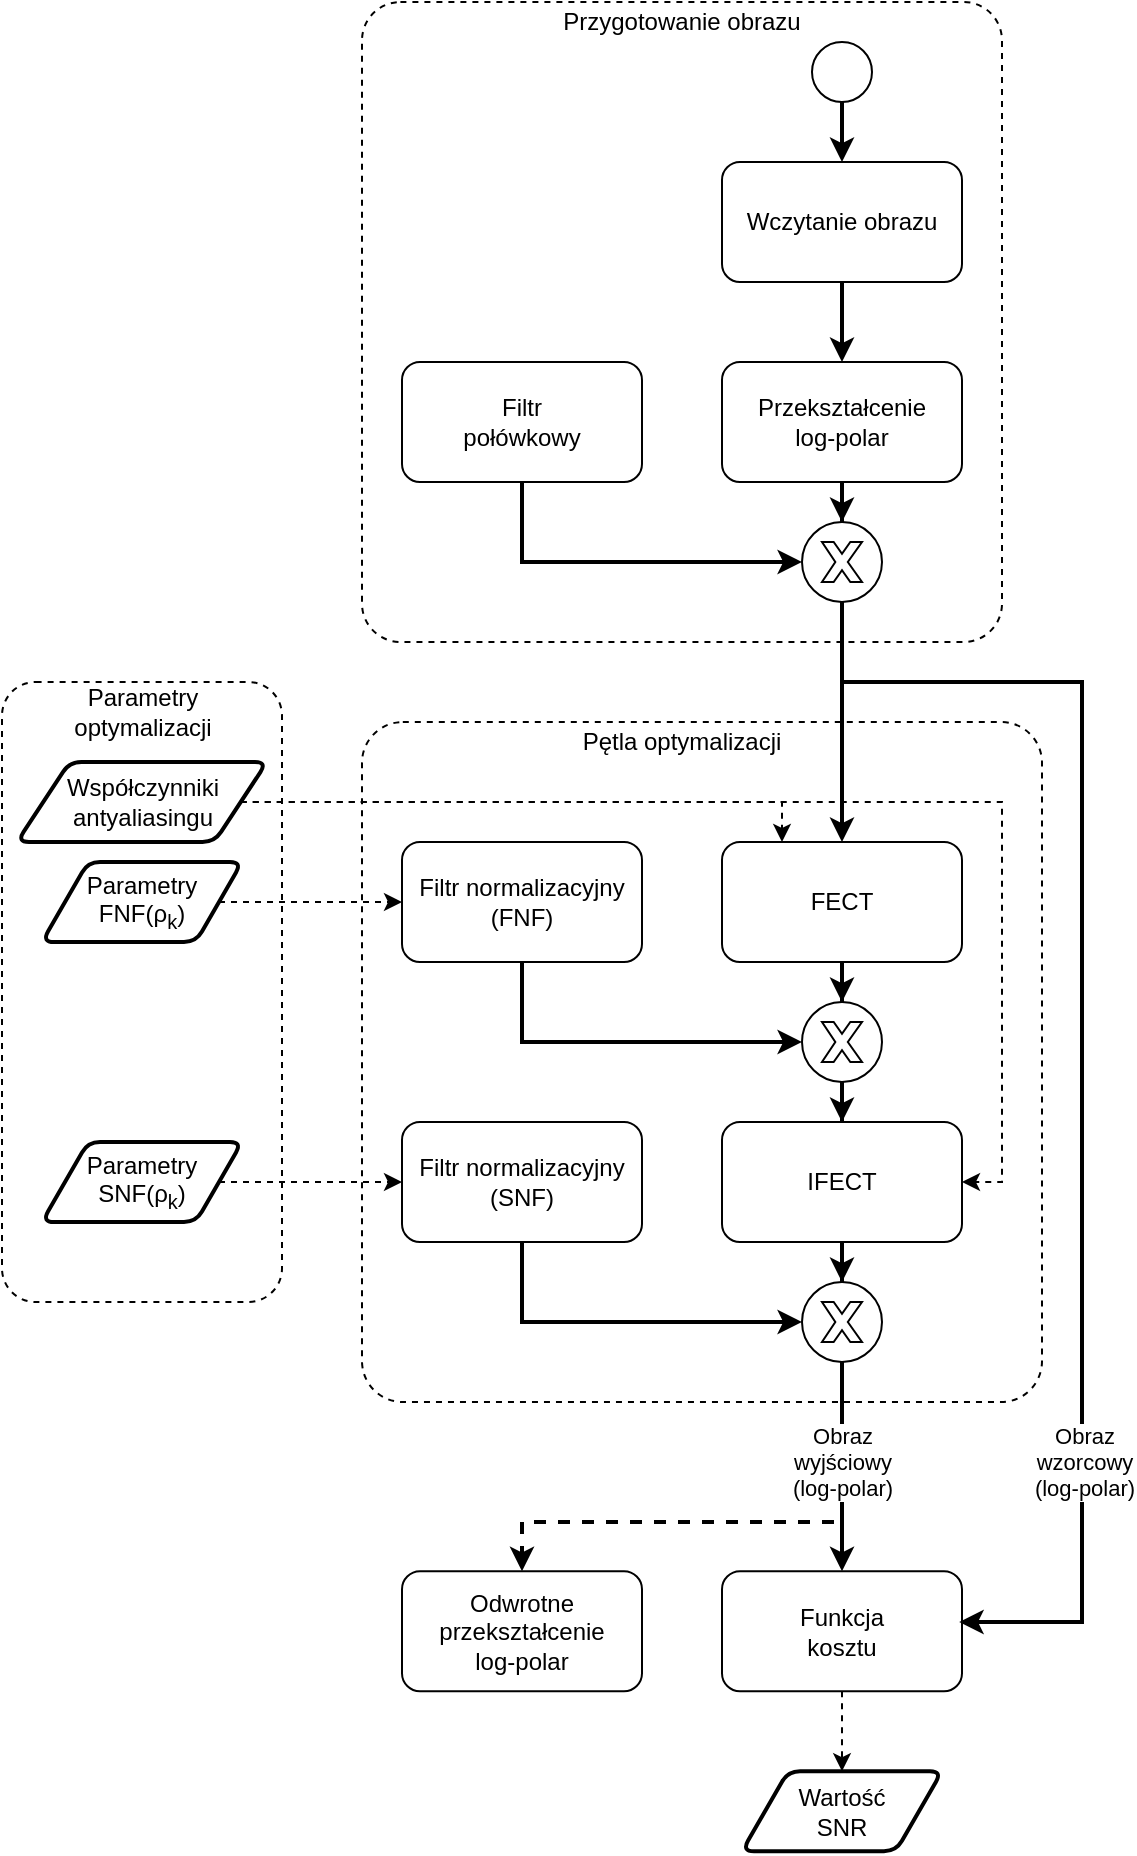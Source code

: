 <mxfile version="24.3.1" type="device">
  <diagram name="Page-1" id="0a-L5Do7z1nqCnthz4lx">
    <mxGraphModel dx="2730" dy="1111" grid="1" gridSize="10" guides="1" tooltips="1" connect="1" arrows="1" fold="1" page="1" pageScale="1" pageWidth="850" pageHeight="1100" math="0" shadow="0">
      <root>
        <mxCell id="0" />
        <mxCell id="1" parent="0" />
        <mxCell id="px43SJOw6-2SM47CAhbG-39" value="" style="rounded=1;whiteSpace=wrap;html=1;fillColor=none;dashed=1;glass=0;arcSize=6;" vertex="1" parent="1">
          <mxGeometry x="20" y="360" width="340" height="340" as="geometry" />
        </mxCell>
        <mxCell id="px43SJOw6-2SM47CAhbG-46" value="" style="rounded=1;whiteSpace=wrap;html=1;fillColor=none;dashed=1;glass=0;arcSize=12;" vertex="1" parent="1">
          <mxGeometry x="-160" y="340" width="140" height="310" as="geometry" />
        </mxCell>
        <mxCell id="px43SJOw6-2SM47CAhbG-37" value="" style="rounded=1;whiteSpace=wrap;html=1;fillColor=none;dashed=1;glass=0;arcSize=6;" vertex="1" parent="1">
          <mxGeometry x="20" width="320" height="320" as="geometry" />
        </mxCell>
        <mxCell id="px43SJOw6-2SM47CAhbG-8" style="edgeStyle=orthogonalEdgeStyle;rounded=0;orthogonalLoop=1;jettySize=auto;html=1;entryX=0.5;entryY=0;entryDx=0;entryDy=0;strokeWidth=2;" edge="1" parent="1" source="px43SJOw6-2SM47CAhbG-1" target="px43SJOw6-2SM47CAhbG-2">
          <mxGeometry relative="1" as="geometry" />
        </mxCell>
        <mxCell id="px43SJOw6-2SM47CAhbG-1" value="" style="ellipse;whiteSpace=wrap;html=1;aspect=fixed;" vertex="1" parent="1">
          <mxGeometry x="245" y="20" width="30" height="30" as="geometry" />
        </mxCell>
        <mxCell id="px43SJOw6-2SM47CAhbG-33" style="edgeStyle=orthogonalEdgeStyle;rounded=0;orthogonalLoop=1;jettySize=auto;html=1;strokeWidth=2;" edge="1" parent="1" source="px43SJOw6-2SM47CAhbG-2" target="px43SJOw6-2SM47CAhbG-32">
          <mxGeometry relative="1" as="geometry" />
        </mxCell>
        <mxCell id="px43SJOw6-2SM47CAhbG-2" value="Wczytanie obrazu" style="rounded=1;whiteSpace=wrap;html=1;" vertex="1" parent="1">
          <mxGeometry x="200" y="80" width="120" height="60" as="geometry" />
        </mxCell>
        <mxCell id="px43SJOw6-2SM47CAhbG-14" style="edgeStyle=orthogonalEdgeStyle;rounded=0;orthogonalLoop=1;jettySize=auto;html=1;entryX=0;entryY=0.5;entryDx=0;entryDy=0;strokeWidth=2;" edge="1" parent="1" source="px43SJOw6-2SM47CAhbG-3" target="px43SJOw6-2SM47CAhbG-10">
          <mxGeometry relative="1" as="geometry">
            <Array as="points">
              <mxPoint x="100" y="280" />
            </Array>
          </mxGeometry>
        </mxCell>
        <mxCell id="px43SJOw6-2SM47CAhbG-3" value="&lt;div&gt;Filtr&lt;/div&gt;&lt;div&gt;połówkowy&lt;/div&gt;" style="rounded=1;whiteSpace=wrap;html=1;" vertex="1" parent="1">
          <mxGeometry x="40" y="180" width="120" height="60" as="geometry" />
        </mxCell>
        <mxCell id="px43SJOw6-2SM47CAhbG-21" style="edgeStyle=orthogonalEdgeStyle;rounded=0;orthogonalLoop=1;jettySize=auto;html=1;entryX=0.5;entryY=0;entryDx=0;entryDy=0;strokeWidth=2;" edge="1" parent="1" source="px43SJOw6-2SM47CAhbG-4" target="px43SJOw6-2SM47CAhbG-18">
          <mxGeometry relative="1" as="geometry" />
        </mxCell>
        <mxCell id="px43SJOw6-2SM47CAhbG-4" value="FECT" style="rounded=1;whiteSpace=wrap;html=1;" vertex="1" parent="1">
          <mxGeometry x="200" y="420" width="120" height="60" as="geometry" />
        </mxCell>
        <mxCell id="px43SJOw6-2SM47CAhbG-20" style="edgeStyle=orthogonalEdgeStyle;rounded=0;orthogonalLoop=1;jettySize=auto;html=1;entryX=0;entryY=0.5;entryDx=0;entryDy=0;strokeWidth=2;" edge="1" parent="1" source="px43SJOw6-2SM47CAhbG-5" target="px43SJOw6-2SM47CAhbG-18">
          <mxGeometry relative="1" as="geometry">
            <Array as="points">
              <mxPoint x="100" y="520" />
            </Array>
          </mxGeometry>
        </mxCell>
        <mxCell id="px43SJOw6-2SM47CAhbG-5" value="Filtr normalizacyjny (FNF)" style="rounded=1;whiteSpace=wrap;html=1;" vertex="1" parent="1">
          <mxGeometry x="40" y="420" width="120" height="60" as="geometry" />
        </mxCell>
        <mxCell id="px43SJOw6-2SM47CAhbG-26" style="edgeStyle=orthogonalEdgeStyle;rounded=0;orthogonalLoop=1;jettySize=auto;html=1;entryX=0;entryY=0.5;entryDx=0;entryDy=0;strokeWidth=2;" edge="1" parent="1" source="px43SJOw6-2SM47CAhbG-6" target="px43SJOw6-2SM47CAhbG-24">
          <mxGeometry relative="1" as="geometry">
            <Array as="points">
              <mxPoint x="100" y="660" />
            </Array>
          </mxGeometry>
        </mxCell>
        <mxCell id="px43SJOw6-2SM47CAhbG-6" value="Filtr normalizacyjny (SNF)" style="rounded=1;whiteSpace=wrap;html=1;" vertex="1" parent="1">
          <mxGeometry x="40" y="560" width="120" height="60" as="geometry" />
        </mxCell>
        <mxCell id="px43SJOw6-2SM47CAhbG-27" style="edgeStyle=orthogonalEdgeStyle;rounded=0;orthogonalLoop=1;jettySize=auto;html=1;entryX=0.5;entryY=0;entryDx=0;entryDy=0;strokeWidth=2;" edge="1" parent="1" source="px43SJOw6-2SM47CAhbG-7" target="px43SJOw6-2SM47CAhbG-24">
          <mxGeometry relative="1" as="geometry" />
        </mxCell>
        <mxCell id="px43SJOw6-2SM47CAhbG-7" value="IFECT" style="rounded=1;whiteSpace=wrap;html=1;" vertex="1" parent="1">
          <mxGeometry x="200" y="560" width="120" height="60" as="geometry" />
        </mxCell>
        <mxCell id="px43SJOw6-2SM47CAhbG-13" value="" style="group" vertex="1" connectable="0" parent="1">
          <mxGeometry x="240" y="260" width="40" height="40" as="geometry" />
        </mxCell>
        <mxCell id="px43SJOw6-2SM47CAhbG-10" value="" style="ellipse;whiteSpace=wrap;html=1;aspect=fixed;" vertex="1" parent="px43SJOw6-2SM47CAhbG-13">
          <mxGeometry width="40" height="40" as="geometry" />
        </mxCell>
        <mxCell id="px43SJOw6-2SM47CAhbG-12" value="" style="verticalLabelPosition=bottom;verticalAlign=top;html=1;shape=mxgraph.basic.x;gradientColor=none;fillStyle=solid;fillColor=default;" vertex="1" parent="px43SJOw6-2SM47CAhbG-13">
          <mxGeometry x="10" y="10" width="20" height="20" as="geometry" />
        </mxCell>
        <mxCell id="px43SJOw6-2SM47CAhbG-17" value="" style="group" vertex="1" connectable="0" parent="1">
          <mxGeometry x="240" y="500" width="40" height="40" as="geometry" />
        </mxCell>
        <mxCell id="px43SJOw6-2SM47CAhbG-18" value="" style="ellipse;whiteSpace=wrap;html=1;aspect=fixed;" vertex="1" parent="px43SJOw6-2SM47CAhbG-17">
          <mxGeometry width="40" height="40" as="geometry" />
        </mxCell>
        <mxCell id="px43SJOw6-2SM47CAhbG-19" value="" style="verticalLabelPosition=bottom;verticalAlign=top;html=1;shape=mxgraph.basic.x;gradientColor=none;fillStyle=solid;fillColor=default;" vertex="1" parent="px43SJOw6-2SM47CAhbG-17">
          <mxGeometry x="10" y="10" width="20" height="20" as="geometry" />
        </mxCell>
        <mxCell id="px43SJOw6-2SM47CAhbG-22" style="edgeStyle=orthogonalEdgeStyle;rounded=0;orthogonalLoop=1;jettySize=auto;html=1;strokeWidth=2;" edge="1" parent="1" source="px43SJOw6-2SM47CAhbG-18" target="px43SJOw6-2SM47CAhbG-7">
          <mxGeometry relative="1" as="geometry" />
        </mxCell>
        <mxCell id="px43SJOw6-2SM47CAhbG-23" value="" style="group" vertex="1" connectable="0" parent="1">
          <mxGeometry x="240" y="640" width="40" height="40" as="geometry" />
        </mxCell>
        <mxCell id="px43SJOw6-2SM47CAhbG-24" value="" style="ellipse;whiteSpace=wrap;html=1;aspect=fixed;" vertex="1" parent="px43SJOw6-2SM47CAhbG-23">
          <mxGeometry width="40" height="40" as="geometry" />
        </mxCell>
        <mxCell id="px43SJOw6-2SM47CAhbG-25" value="" style="verticalLabelPosition=bottom;verticalAlign=top;html=1;shape=mxgraph.basic.x;gradientColor=none;fillStyle=solid;fillColor=default;" vertex="1" parent="px43SJOw6-2SM47CAhbG-23">
          <mxGeometry x="10" y="10" width="20" height="20" as="geometry" />
        </mxCell>
        <mxCell id="px43SJOw6-2SM47CAhbG-56" style="edgeStyle=orthogonalEdgeStyle;rounded=0;orthogonalLoop=1;jettySize=auto;html=1;entryX=0.5;entryY=0;entryDx=0;entryDy=0;dashed=1;" edge="1" parent="1" source="px43SJOw6-2SM47CAhbG-28" target="px43SJOw6-2SM47CAhbG-55">
          <mxGeometry relative="1" as="geometry" />
        </mxCell>
        <mxCell id="px43SJOw6-2SM47CAhbG-28" value="Funkcja&lt;br&gt;kosztu" style="rounded=1;whiteSpace=wrap;html=1;" vertex="1" parent="1">
          <mxGeometry x="200" y="784.62" width="120" height="60" as="geometry" />
        </mxCell>
        <mxCell id="px43SJOw6-2SM47CAhbG-31" value="&lt;div&gt;Odwrotne&lt;/div&gt;&lt;div&gt;przekształcenie&lt;/div&gt;log-polar" style="rounded=1;whiteSpace=wrap;html=1;" vertex="1" parent="1">
          <mxGeometry x="40" y="784.62" width="120" height="60" as="geometry" />
        </mxCell>
        <mxCell id="px43SJOw6-2SM47CAhbG-34" style="edgeStyle=orthogonalEdgeStyle;rounded=0;orthogonalLoop=1;jettySize=auto;html=1;entryX=0.5;entryY=0;entryDx=0;entryDy=0;strokeWidth=2;" edge="1" parent="1" source="px43SJOw6-2SM47CAhbG-32" target="px43SJOw6-2SM47CAhbG-10">
          <mxGeometry relative="1" as="geometry" />
        </mxCell>
        <mxCell id="px43SJOw6-2SM47CAhbG-32" value="Przekształcenie&lt;br&gt;log-polar" style="rounded=1;whiteSpace=wrap;html=1;" vertex="1" parent="1">
          <mxGeometry x="200" y="180" width="120" height="60" as="geometry" />
        </mxCell>
        <mxCell id="px43SJOw6-2SM47CAhbG-38" value="Przygotowanie obrazu" style="text;html=1;align=center;verticalAlign=middle;whiteSpace=wrap;rounded=0;" vertex="1" parent="1">
          <mxGeometry x="115" width="130" height="20" as="geometry" />
        </mxCell>
        <mxCell id="px43SJOw6-2SM47CAhbG-48" style="edgeStyle=orthogonalEdgeStyle;rounded=0;orthogonalLoop=1;jettySize=auto;html=1;dashed=1;" edge="1" parent="1" source="px43SJOw6-2SM47CAhbG-40" target="px43SJOw6-2SM47CAhbG-5">
          <mxGeometry relative="1" as="geometry" />
        </mxCell>
        <mxCell id="px43SJOw6-2SM47CAhbG-40" value="Parametry&lt;br&gt;FNF(&lt;span&gt;ρ&lt;sub&gt;k&lt;/sub&gt;&lt;/span&gt;)" style="shape=parallelogram;html=1;strokeWidth=2;perimeter=parallelogramPerimeter;whiteSpace=wrap;rounded=1;arcSize=12;size=0.23;" vertex="1" parent="1">
          <mxGeometry x="-140" y="430" width="100" height="40" as="geometry" />
        </mxCell>
        <mxCell id="px43SJOw6-2SM47CAhbG-49" style="edgeStyle=orthogonalEdgeStyle;rounded=0;orthogonalLoop=1;jettySize=auto;html=1;entryX=0;entryY=0.5;entryDx=0;entryDy=0;dashed=1;" edge="1" parent="1" source="px43SJOw6-2SM47CAhbG-41" target="px43SJOw6-2SM47CAhbG-6">
          <mxGeometry relative="1" as="geometry" />
        </mxCell>
        <mxCell id="px43SJOw6-2SM47CAhbG-41" value="Parametry&lt;br&gt;SNF(&lt;span&gt;ρ&lt;sub&gt;k&lt;/sub&gt;&lt;/span&gt;)" style="shape=parallelogram;html=1;strokeWidth=2;perimeter=parallelogramPerimeter;whiteSpace=wrap;rounded=1;arcSize=12;size=0.23;" vertex="1" parent="1">
          <mxGeometry x="-140" y="570" width="100" height="40" as="geometry" />
        </mxCell>
        <mxCell id="px43SJOw6-2SM47CAhbG-51" style="edgeStyle=orthogonalEdgeStyle;rounded=0;orthogonalLoop=1;jettySize=auto;html=1;entryX=0.25;entryY=0;entryDx=0;entryDy=0;dashed=1;" edge="1" parent="1" source="px43SJOw6-2SM47CAhbG-44" target="px43SJOw6-2SM47CAhbG-4">
          <mxGeometry relative="1" as="geometry" />
        </mxCell>
        <mxCell id="px43SJOw6-2SM47CAhbG-53" style="edgeStyle=orthogonalEdgeStyle;rounded=0;orthogonalLoop=1;jettySize=auto;html=1;entryX=1;entryY=0.5;entryDx=0;entryDy=0;dashed=1;" edge="1" parent="1" source="px43SJOw6-2SM47CAhbG-44" target="px43SJOw6-2SM47CAhbG-7">
          <mxGeometry relative="1" as="geometry" />
        </mxCell>
        <mxCell id="px43SJOw6-2SM47CAhbG-44" value="Współczynniki&lt;br&gt;antyaliasingu" style="shape=parallelogram;html=1;strokeWidth=2;perimeter=parallelogramPerimeter;whiteSpace=wrap;rounded=1;arcSize=12;size=0.21;" vertex="1" parent="1">
          <mxGeometry x="-152.5" y="380" width="125" height="40" as="geometry" />
        </mxCell>
        <mxCell id="px43SJOw6-2SM47CAhbG-45" value="Pętla optymalizacji" style="text;html=1;align=center;verticalAlign=middle;whiteSpace=wrap;rounded=0;" vertex="1" parent="1">
          <mxGeometry x="125" y="360" width="110" height="20" as="geometry" />
        </mxCell>
        <mxCell id="px43SJOw6-2SM47CAhbG-47" value="Parametry optymalizacji" style="text;html=1;align=center;verticalAlign=middle;whiteSpace=wrap;rounded=0;" vertex="1" parent="1">
          <mxGeometry x="-137.5" y="340" width="95" height="30" as="geometry" />
        </mxCell>
        <mxCell id="px43SJOw6-2SM47CAhbG-54" style="edgeStyle=orthogonalEdgeStyle;rounded=0;orthogonalLoop=1;jettySize=auto;html=1;entryX=0.5;entryY=0;entryDx=0;entryDy=0;strokeWidth=2;" edge="1" parent="1" source="px43SJOw6-2SM47CAhbG-10" target="px43SJOw6-2SM47CAhbG-4">
          <mxGeometry relative="1" as="geometry">
            <mxPoint x="530" y="330.0" as="targetPoint" />
          </mxGeometry>
        </mxCell>
        <mxCell id="px43SJOw6-2SM47CAhbG-55" value="Wartość&lt;br&gt;SNR" style="shape=parallelogram;html=1;strokeWidth=2;perimeter=parallelogramPerimeter;whiteSpace=wrap;rounded=1;arcSize=12;size=0.23;" vertex="1" parent="1">
          <mxGeometry x="210" y="884.62" width="100" height="40" as="geometry" />
        </mxCell>
        <mxCell id="px43SJOw6-2SM47CAhbG-58" style="edgeStyle=orthogonalEdgeStyle;rounded=0;orthogonalLoop=1;jettySize=auto;html=1;entryX=0.5;entryY=0;entryDx=0;entryDy=0;strokeWidth=2;" edge="1" parent="1" source="px43SJOw6-2SM47CAhbG-24" target="px43SJOw6-2SM47CAhbG-28">
          <mxGeometry relative="1" as="geometry" />
        </mxCell>
        <mxCell id="px43SJOw6-2SM47CAhbG-59" style="edgeStyle=orthogonalEdgeStyle;rounded=0;orthogonalLoop=1;jettySize=auto;html=1;entryX=0.5;entryY=0;entryDx=0;entryDy=0;strokeWidth=2;dashed=1;" edge="1" parent="1" source="px43SJOw6-2SM47CAhbG-24" target="px43SJOw6-2SM47CAhbG-31">
          <mxGeometry relative="1" as="geometry">
            <Array as="points">
              <mxPoint x="260" y="760" />
              <mxPoint x="100" y="760" />
            </Array>
          </mxGeometry>
        </mxCell>
        <mxCell id="px43SJOw6-2SM47CAhbG-63" value="Obraz&lt;br&gt;wyjściowy&lt;br&gt;(log-polar)" style="edgeLabel;html=1;align=center;verticalAlign=middle;resizable=0;points=[];" vertex="1" connectable="0" parent="px43SJOw6-2SM47CAhbG-59">
          <mxGeometry x="-0.7" relative="1" as="geometry">
            <mxPoint y="10" as="offset" />
          </mxGeometry>
        </mxCell>
        <mxCell id="px43SJOw6-2SM47CAhbG-60" style="edgeStyle=orthogonalEdgeStyle;rounded=0;orthogonalLoop=1;jettySize=auto;html=1;strokeWidth=2;entryX=0.988;entryY=0.433;entryDx=0;entryDy=0;entryPerimeter=0;" edge="1" parent="1" source="px43SJOw6-2SM47CAhbG-10" target="px43SJOw6-2SM47CAhbG-28">
          <mxGeometry relative="1" as="geometry">
            <mxPoint x="480" y="840" as="targetPoint" />
            <Array as="points">
              <mxPoint x="260" y="340" />
              <mxPoint x="380" y="340" />
              <mxPoint x="380" y="810" />
              <mxPoint x="319" y="810" />
            </Array>
          </mxGeometry>
        </mxCell>
        <mxCell id="px43SJOw6-2SM47CAhbG-62" value="Obraz&lt;br&gt;wzorcowy&lt;br&gt;(log-polar)" style="edgeLabel;html=1;align=center;verticalAlign=middle;resizable=0;points=[];" vertex="1" connectable="0" parent="px43SJOw6-2SM47CAhbG-60">
          <mxGeometry x="0.679" y="1" relative="1" as="geometry">
            <mxPoint y="-31" as="offset" />
          </mxGeometry>
        </mxCell>
      </root>
    </mxGraphModel>
  </diagram>
</mxfile>
